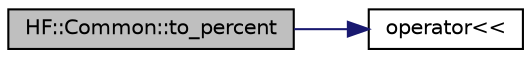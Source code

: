 digraph "HF::Common::to_percent"
{
  edge [fontname="Helvetica",fontsize="10",labelfontname="Helvetica",labelfontsize="10"];
  node [fontname="Helvetica",fontsize="10",shape=record];
  rankdir="LR";
  Node9 [label="HF::Common::to_percent",height=0.2,width=0.4,color="black", fillcolor="grey75", style="filled", fontcolor="black"];
  Node9 -> Node10 [color="midnightblue",fontsize="10",style="solid",fontname="Helvetica"];
  Node10 [label="operator\<\<",height=0.2,width=0.4,color="black", fillcolor="white", style="filled",URL="$group__common.html#ga2860798e86b108a2e3c9fe3cf414145f",tooltip="Convert the given byte into a string and write it to the given stream. "];
}
